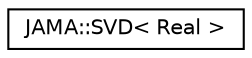 digraph G
{
  edge [fontname="Helvetica",fontsize="10",labelfontname="Helvetica",labelfontsize="10"];
  node [fontname="Helvetica",fontsize="10",shape=record];
  rankdir="LR";
  Node1 [label="JAMA::SVD\< Real \>",height=0.2,width=0.4,color="black", fillcolor="white", style="filled",URL="$class_j_a_m_a_1_1_s_v_d.html"];
}
